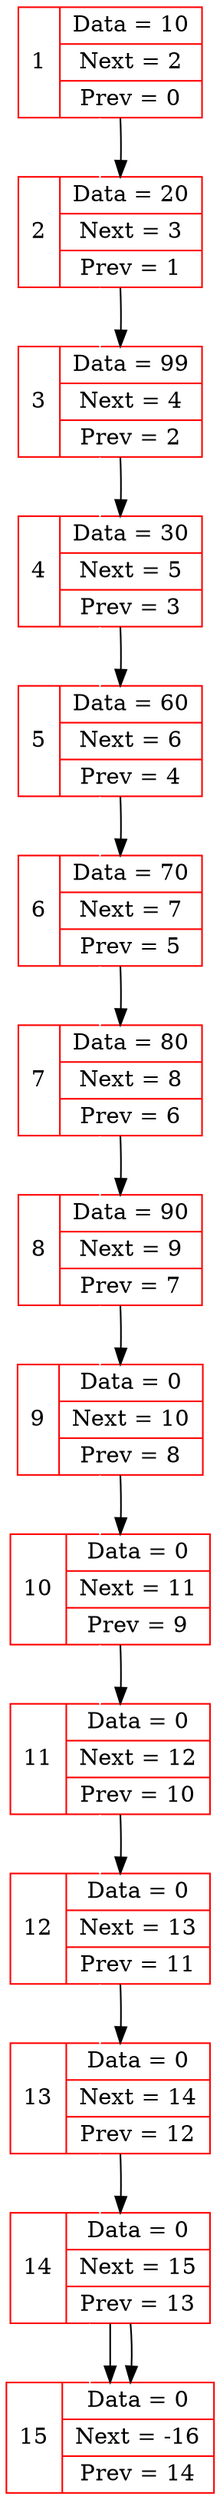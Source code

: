 digraph DUMP { 
 node [shape=record, color = "red"]
;1[label = "{1}|{Data = 10| Next = 2| Prev = 0}"];
2[label = "{2}|{Data = 20| Next = 3| Prev = 1}"];
3[label = "{3}|{Data = 99| Next = 4| Prev = 2}"];
4[label = "{4}|{Data = 30| Next = 5| Prev = 3}"];
5[label = "{5}|{Data = 60| Next = 6| Prev = 4}"];
6[label = "{6}|{Data = 70| Next = 7| Prev = 5}"];
7[label = "{7}|{Data = 80| Next = 8| Prev = 6}"];
8[label = "{8}|{Data = 90| Next = 9| Prev = 7}"];
9[label = "{9}|{Data = 0| Next = 10| Prev = 8}"];
10[label = "{10}|{Data = 0| Next = 11| Prev = 9}"];
11[label = "{11}|{Data = 0| Next = 12| Prev = 10}"];
12[label = "{12}|{Data = 0| Next = 13| Prev = 11}"];
13[label = "{13}|{Data = 0| Next = 14| Prev = 12}"];
14[label = "{14}|{Data = 0| Next = 15| Prev = 13}"];
15[label = "{15}|{Data = 0| Next = -16| Prev = 14}"];
edge [color="white"]
 1->2; 
 2->3; 
 3->4; 
 4->5; 
 5->6; 
 6->7; 
 7->8; 
 8->9; 
 9->10; 
 10->11; 
 11->12; 
 12->13; 
 13->14; 
 14->15; 
 edge [color="black"]
1->2;
2->3;
3->4;
4->5;
5->6;
6->7;
7->8;
8->9;
9->10;
10->11;
11->12;
12->13;
13->14;
14->15;
14->15;

}